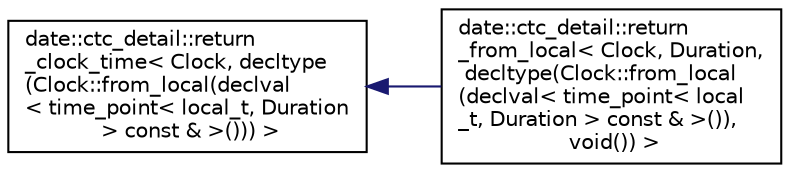 digraph "Graphical Class Hierarchy"
{
 // LATEX_PDF_SIZE
  edge [fontname="Helvetica",fontsize="10",labelfontname="Helvetica",labelfontsize="10"];
  node [fontname="Helvetica",fontsize="10",shape=record];
  rankdir="LR";
  Node0 [label="date::ctc_detail::return\l_clock_time\< Clock, decltype\l(Clock::from_local(declval\l\< time_point\< local_t, Duration\l \> const & \>())) \>",height=0.2,width=0.4,color="black", fillcolor="white", style="filled",URL="$structdate_1_1ctc__detail_1_1return__clock__time.html",tooltip=" "];
  Node0 -> Node1 [dir="back",color="midnightblue",fontsize="10",style="solid",fontname="Helvetica"];
  Node1 [label="date::ctc_detail::return\l_from_local\< Clock, Duration,\l decltype(Clock::from_local\l(declval\< time_point\< local\l_t, Duration \> const & \>()),\l void()) \>",height=0.2,width=0.4,color="black", fillcolor="white", style="filled",URL="$structdate_1_1ctc__detail_1_1return__from__local_3_01Clock_00_01Duration_00_01decltype_07Clock_110ed86a903b989bd40cac36750768bea.html",tooltip=" "];
}
